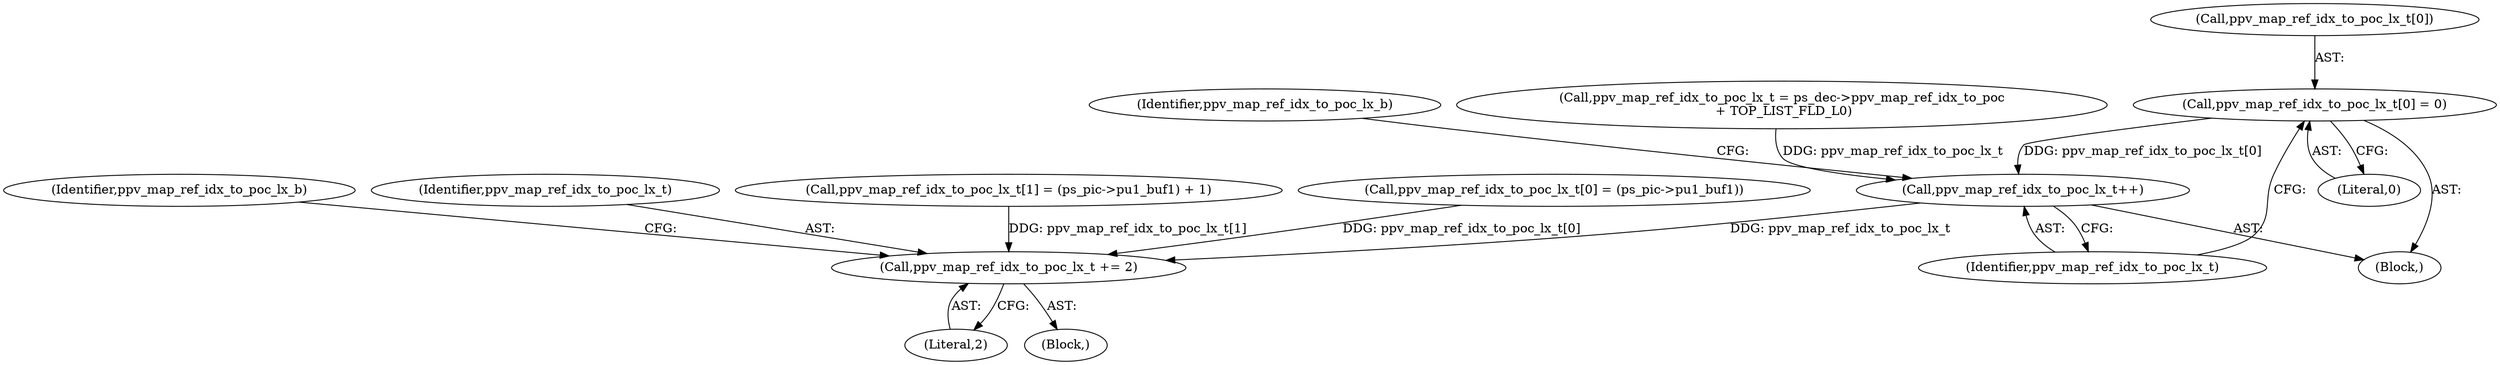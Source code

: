 digraph "0_Android_943323f1d9d3dd5c2634deb26cbe72343ca6b3db_0@pointer" {
"1000597" [label="(Call,ppv_map_ref_idx_to_poc_lx_t[0] = 0)"];
"1000602" [label="(Call,ppv_map_ref_idx_to_poc_lx_t++)"];
"1000668" [label="(Call,ppv_map_ref_idx_to_poc_lx_t += 2)"];
"1000598" [label="(Call,ppv_map_ref_idx_to_poc_lx_t[0])"];
"1000670" [label="(Literal,2)"];
"1000602" [label="(Call,ppv_map_ref_idx_to_poc_lx_t++)"];
"1000668" [label="(Call,ppv_map_ref_idx_to_poc_lx_t += 2)"];
"1000580" [label="(Block,)"];
"1000626" [label="(Block,)"];
"1000601" [label="(Literal,0)"];
"1000583" [label="(Call,ppv_map_ref_idx_to_poc_lx_t = ps_dec->ppv_map_ref_idx_to_poc\n + TOP_LIST_FLD_L0)"];
"1000672" [label="(Identifier,ppv_map_ref_idx_to_poc_lx_b)"];
"1000669" [label="(Identifier,ppv_map_ref_idx_to_poc_lx_t)"];
"1000659" [label="(Call,ppv_map_ref_idx_to_poc_lx_t[1] = (ps_pic->pu1_buf1) + 1)"];
"1000636" [label="(Call,ppv_map_ref_idx_to_poc_lx_t[0] = (ps_pic->pu1_buf1))"];
"1000603" [label="(Identifier,ppv_map_ref_idx_to_poc_lx_t)"];
"1000597" [label="(Call,ppv_map_ref_idx_to_poc_lx_t[0] = 0)"];
"1000606" [label="(Identifier,ppv_map_ref_idx_to_poc_lx_b)"];
"1000597" -> "1000580"  [label="AST: "];
"1000597" -> "1000601"  [label="CFG: "];
"1000598" -> "1000597"  [label="AST: "];
"1000601" -> "1000597"  [label="AST: "];
"1000603" -> "1000597"  [label="CFG: "];
"1000597" -> "1000602"  [label="DDG: ppv_map_ref_idx_to_poc_lx_t[0]"];
"1000602" -> "1000580"  [label="AST: "];
"1000602" -> "1000603"  [label="CFG: "];
"1000603" -> "1000602"  [label="AST: "];
"1000606" -> "1000602"  [label="CFG: "];
"1000583" -> "1000602"  [label="DDG: ppv_map_ref_idx_to_poc_lx_t"];
"1000602" -> "1000668"  [label="DDG: ppv_map_ref_idx_to_poc_lx_t"];
"1000668" -> "1000626"  [label="AST: "];
"1000668" -> "1000670"  [label="CFG: "];
"1000669" -> "1000668"  [label="AST: "];
"1000670" -> "1000668"  [label="AST: "];
"1000672" -> "1000668"  [label="CFG: "];
"1000659" -> "1000668"  [label="DDG: ppv_map_ref_idx_to_poc_lx_t[1]"];
"1000636" -> "1000668"  [label="DDG: ppv_map_ref_idx_to_poc_lx_t[0]"];
}
